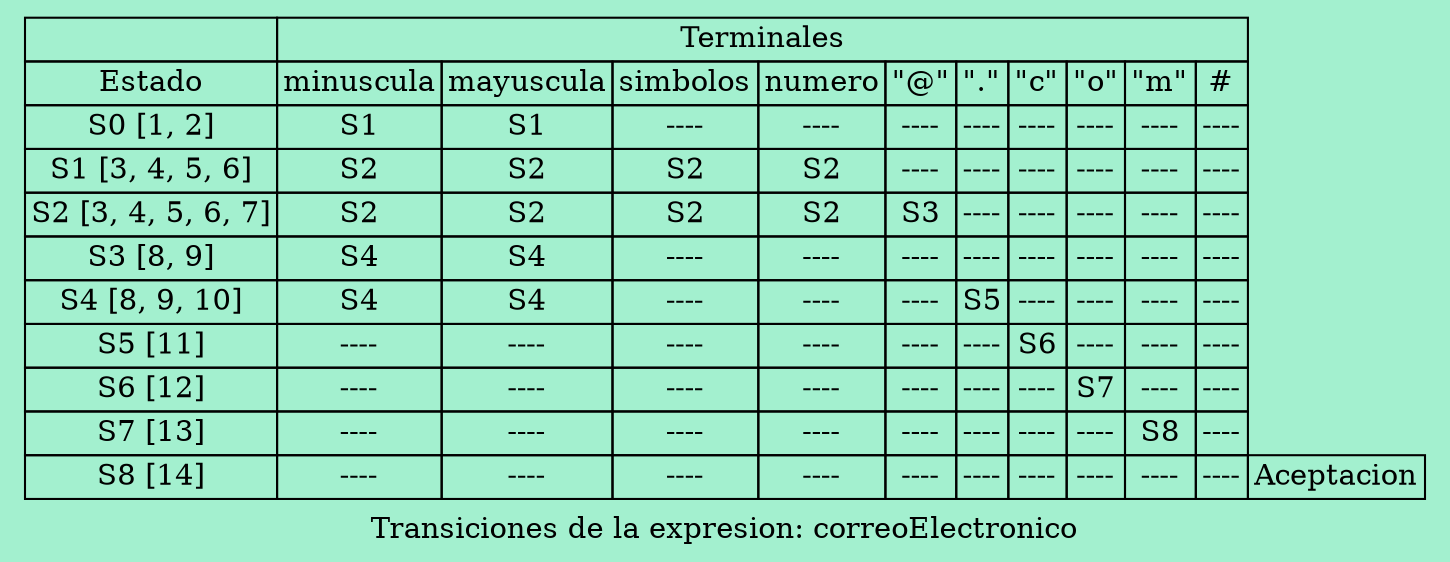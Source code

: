 digraph Transiciones{
    rankdir=LR;
    bgcolor = "#A3F0CF"
    node [shape=plaintext];
    edge [arrowhead=empty];
    
    // Encabezado de la tabla
    header [label=
    <
        <table border="0" cellborder="1" cellspacing="0">
            <tr>
                <td></td>
                <td colspan="10">Terminales</td>
            </tr>
            <tr>
                <td>Estado</td><td>minuscula</td>
<td>mayuscula</td>
<td>simbolos</td>
<td>numero</td>
<td>"@"</td>
<td>"."</td>
<td>"c"</td>
<td>"o"</td>
<td>"m"</td>
<td>#</td>
</tr>
<tr>
                <td>S0 [1, 2]</td>
<td>S1</td><td>S1</td><td>----</td><td>----</td><td>----</td><td>----</td><td>----</td><td>----</td><td>----</td><td>----</td></tr>
<tr>
                <td>S1 [3, 4, 5, 6]</td>
<td>S2</td><td>S2</td><td>S2</td><td>S2</td><td>----</td><td>----</td><td>----</td><td>----</td><td>----</td><td>----</td></tr>
<tr>
                <td>S2 [3, 4, 5, 6, 7]</td>
<td>S2</td><td>S2</td><td>S2</td><td>S2</td><td>S3</td><td>----</td><td>----</td><td>----</td><td>----</td><td>----</td></tr>
<tr>
                <td>S3 [8, 9]</td>
<td>S4</td><td>S4</td><td>----</td><td>----</td><td>----</td><td>----</td><td>----</td><td>----</td><td>----</td><td>----</td></tr>
<tr>
                <td>S4 [8, 9, 10]</td>
<td>S4</td><td>S4</td><td>----</td><td>----</td><td>----</td><td>S5</td><td>----</td><td>----</td><td>----</td><td>----</td></tr>
<tr>
                <td>S5 [11]</td>
<td>----</td><td>----</td><td>----</td><td>----</td><td>----</td><td>----</td><td>S6</td><td>----</td><td>----</td><td>----</td></tr>
<tr>
                <td>S6 [12]</td>
<td>----</td><td>----</td><td>----</td><td>----</td><td>----</td><td>----</td><td>----</td><td>S7</td><td>----</td><td>----</td></tr>
<tr>
                <td>S7 [13]</td>
<td>----</td><td>----</td><td>----</td><td>----</td><td>----</td><td>----</td><td>----</td><td>----</td><td>S8</td><td>----</td></tr>
<tr>
                <td>S8 [14]</td>
<td>----</td><td>----</td><td>----</td><td>----</td><td>----</td><td>----</td><td>----</td><td>----</td><td>----</td><td>----</td><td>Aceptacion</td></tr>
        </table>
    >];
label="Transiciones de la expresion: correoElectronico"}

